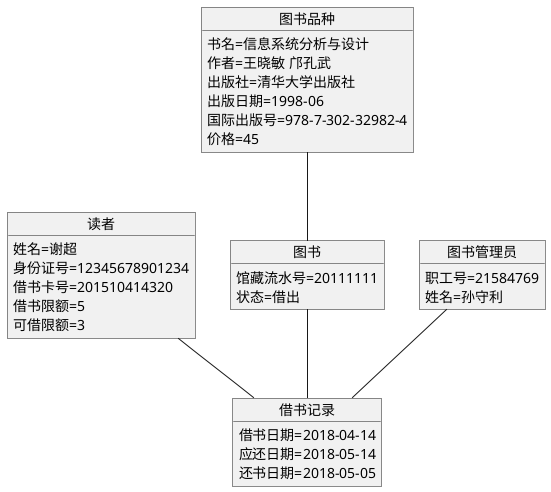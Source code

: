 @startuml
object 读者 {
    姓名=谢超
    身份证号=12345678901234
    借书卡号=201510414320
    借书限额=5
    可借限额=3
}
object 借书记录{
    借书日期=2018-04-14
    应还日期=2018-05-14
    还书日期=2018-05-05
}
object 图书{
    馆藏流水号=20111111
    状态=借出
}
object 图书品种{
    书名=信息系统分析与设计
    作者=王晓敏 邝孔武
    出版社=清华大学出版社
    出版日期=1998-06
    国际出版号=978-7-302-32982-4
    价格=45
}
object 图书管理员{
    职工号=21584769
    姓名=孙守利
}
读者 -- 借书记录
图书品种 -- 图书
图书 -- 借书记录
图书管理员 -- 借书记录
@enduml